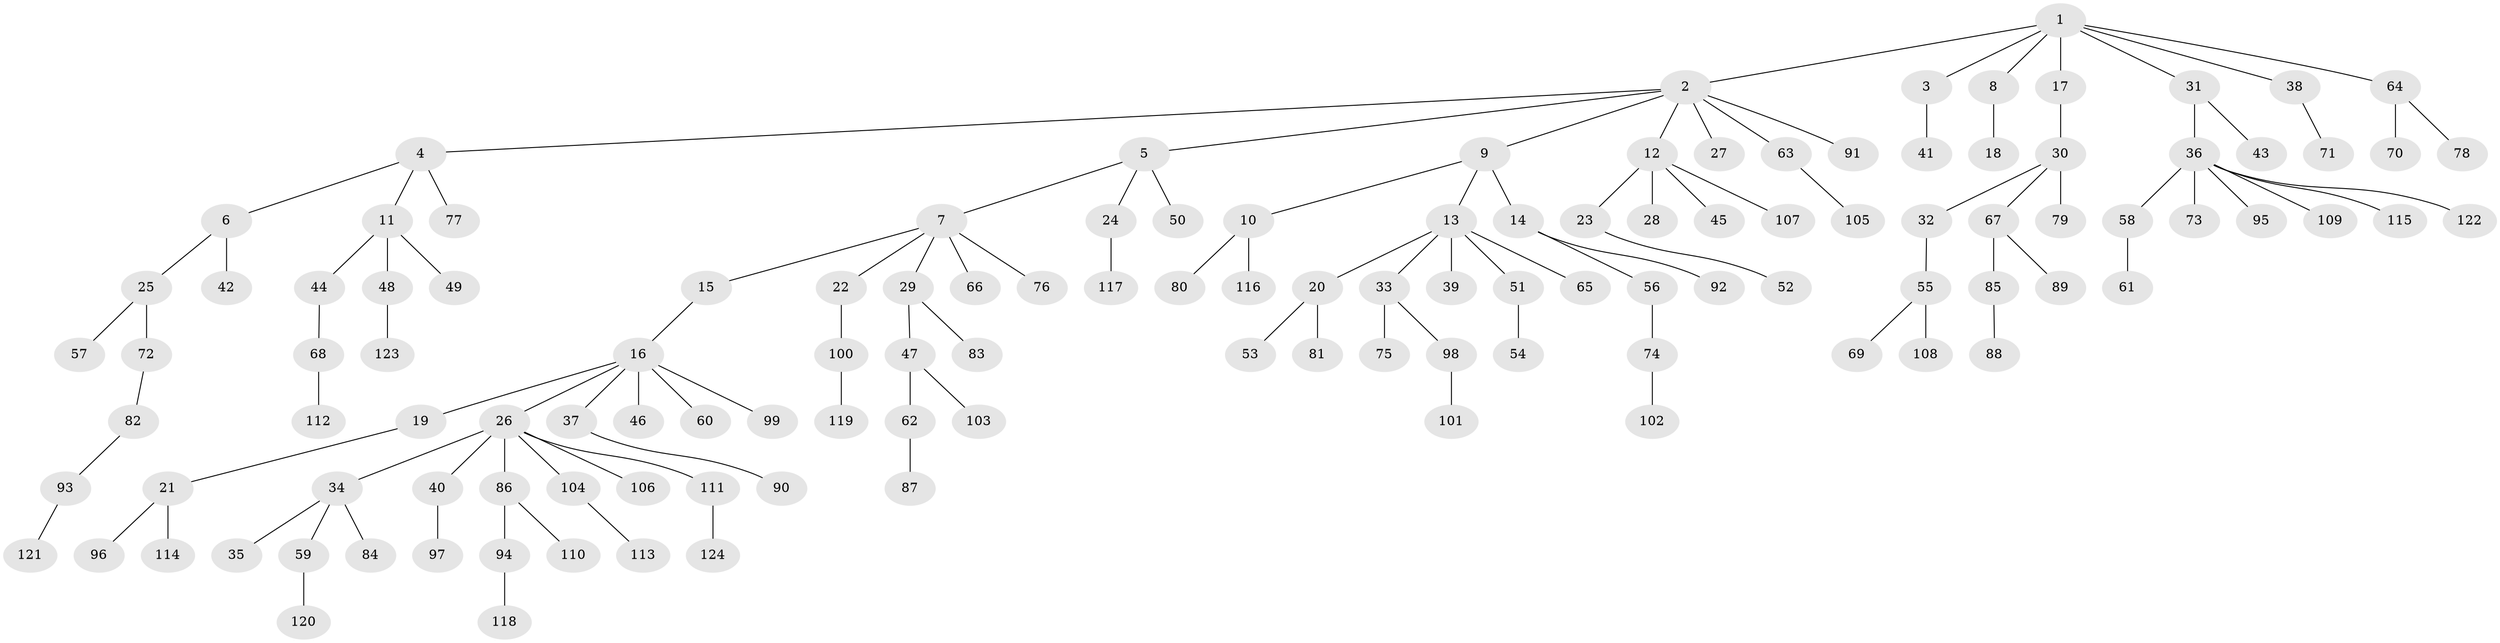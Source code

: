 // Generated by graph-tools (version 1.1) at 2025/11/02/27/25 16:11:26]
// undirected, 124 vertices, 123 edges
graph export_dot {
graph [start="1"]
  node [color=gray90,style=filled];
  1;
  2;
  3;
  4;
  5;
  6;
  7;
  8;
  9;
  10;
  11;
  12;
  13;
  14;
  15;
  16;
  17;
  18;
  19;
  20;
  21;
  22;
  23;
  24;
  25;
  26;
  27;
  28;
  29;
  30;
  31;
  32;
  33;
  34;
  35;
  36;
  37;
  38;
  39;
  40;
  41;
  42;
  43;
  44;
  45;
  46;
  47;
  48;
  49;
  50;
  51;
  52;
  53;
  54;
  55;
  56;
  57;
  58;
  59;
  60;
  61;
  62;
  63;
  64;
  65;
  66;
  67;
  68;
  69;
  70;
  71;
  72;
  73;
  74;
  75;
  76;
  77;
  78;
  79;
  80;
  81;
  82;
  83;
  84;
  85;
  86;
  87;
  88;
  89;
  90;
  91;
  92;
  93;
  94;
  95;
  96;
  97;
  98;
  99;
  100;
  101;
  102;
  103;
  104;
  105;
  106;
  107;
  108;
  109;
  110;
  111;
  112;
  113;
  114;
  115;
  116;
  117;
  118;
  119;
  120;
  121;
  122;
  123;
  124;
  1 -- 2;
  1 -- 3;
  1 -- 8;
  1 -- 17;
  1 -- 31;
  1 -- 38;
  1 -- 64;
  2 -- 4;
  2 -- 5;
  2 -- 9;
  2 -- 12;
  2 -- 27;
  2 -- 63;
  2 -- 91;
  3 -- 41;
  4 -- 6;
  4 -- 11;
  4 -- 77;
  5 -- 7;
  5 -- 24;
  5 -- 50;
  6 -- 25;
  6 -- 42;
  7 -- 15;
  7 -- 22;
  7 -- 29;
  7 -- 66;
  7 -- 76;
  8 -- 18;
  9 -- 10;
  9 -- 13;
  9 -- 14;
  10 -- 80;
  10 -- 116;
  11 -- 44;
  11 -- 48;
  11 -- 49;
  12 -- 23;
  12 -- 28;
  12 -- 45;
  12 -- 107;
  13 -- 20;
  13 -- 33;
  13 -- 39;
  13 -- 51;
  13 -- 65;
  14 -- 56;
  14 -- 92;
  15 -- 16;
  16 -- 19;
  16 -- 26;
  16 -- 37;
  16 -- 46;
  16 -- 60;
  16 -- 99;
  17 -- 30;
  19 -- 21;
  20 -- 53;
  20 -- 81;
  21 -- 96;
  21 -- 114;
  22 -- 100;
  23 -- 52;
  24 -- 117;
  25 -- 57;
  25 -- 72;
  26 -- 34;
  26 -- 40;
  26 -- 86;
  26 -- 104;
  26 -- 106;
  26 -- 111;
  29 -- 47;
  29 -- 83;
  30 -- 32;
  30 -- 67;
  30 -- 79;
  31 -- 36;
  31 -- 43;
  32 -- 55;
  33 -- 75;
  33 -- 98;
  34 -- 35;
  34 -- 59;
  34 -- 84;
  36 -- 58;
  36 -- 73;
  36 -- 95;
  36 -- 109;
  36 -- 115;
  36 -- 122;
  37 -- 90;
  38 -- 71;
  40 -- 97;
  44 -- 68;
  47 -- 62;
  47 -- 103;
  48 -- 123;
  51 -- 54;
  55 -- 69;
  55 -- 108;
  56 -- 74;
  58 -- 61;
  59 -- 120;
  62 -- 87;
  63 -- 105;
  64 -- 70;
  64 -- 78;
  67 -- 85;
  67 -- 89;
  68 -- 112;
  72 -- 82;
  74 -- 102;
  82 -- 93;
  85 -- 88;
  86 -- 94;
  86 -- 110;
  93 -- 121;
  94 -- 118;
  98 -- 101;
  100 -- 119;
  104 -- 113;
  111 -- 124;
}
